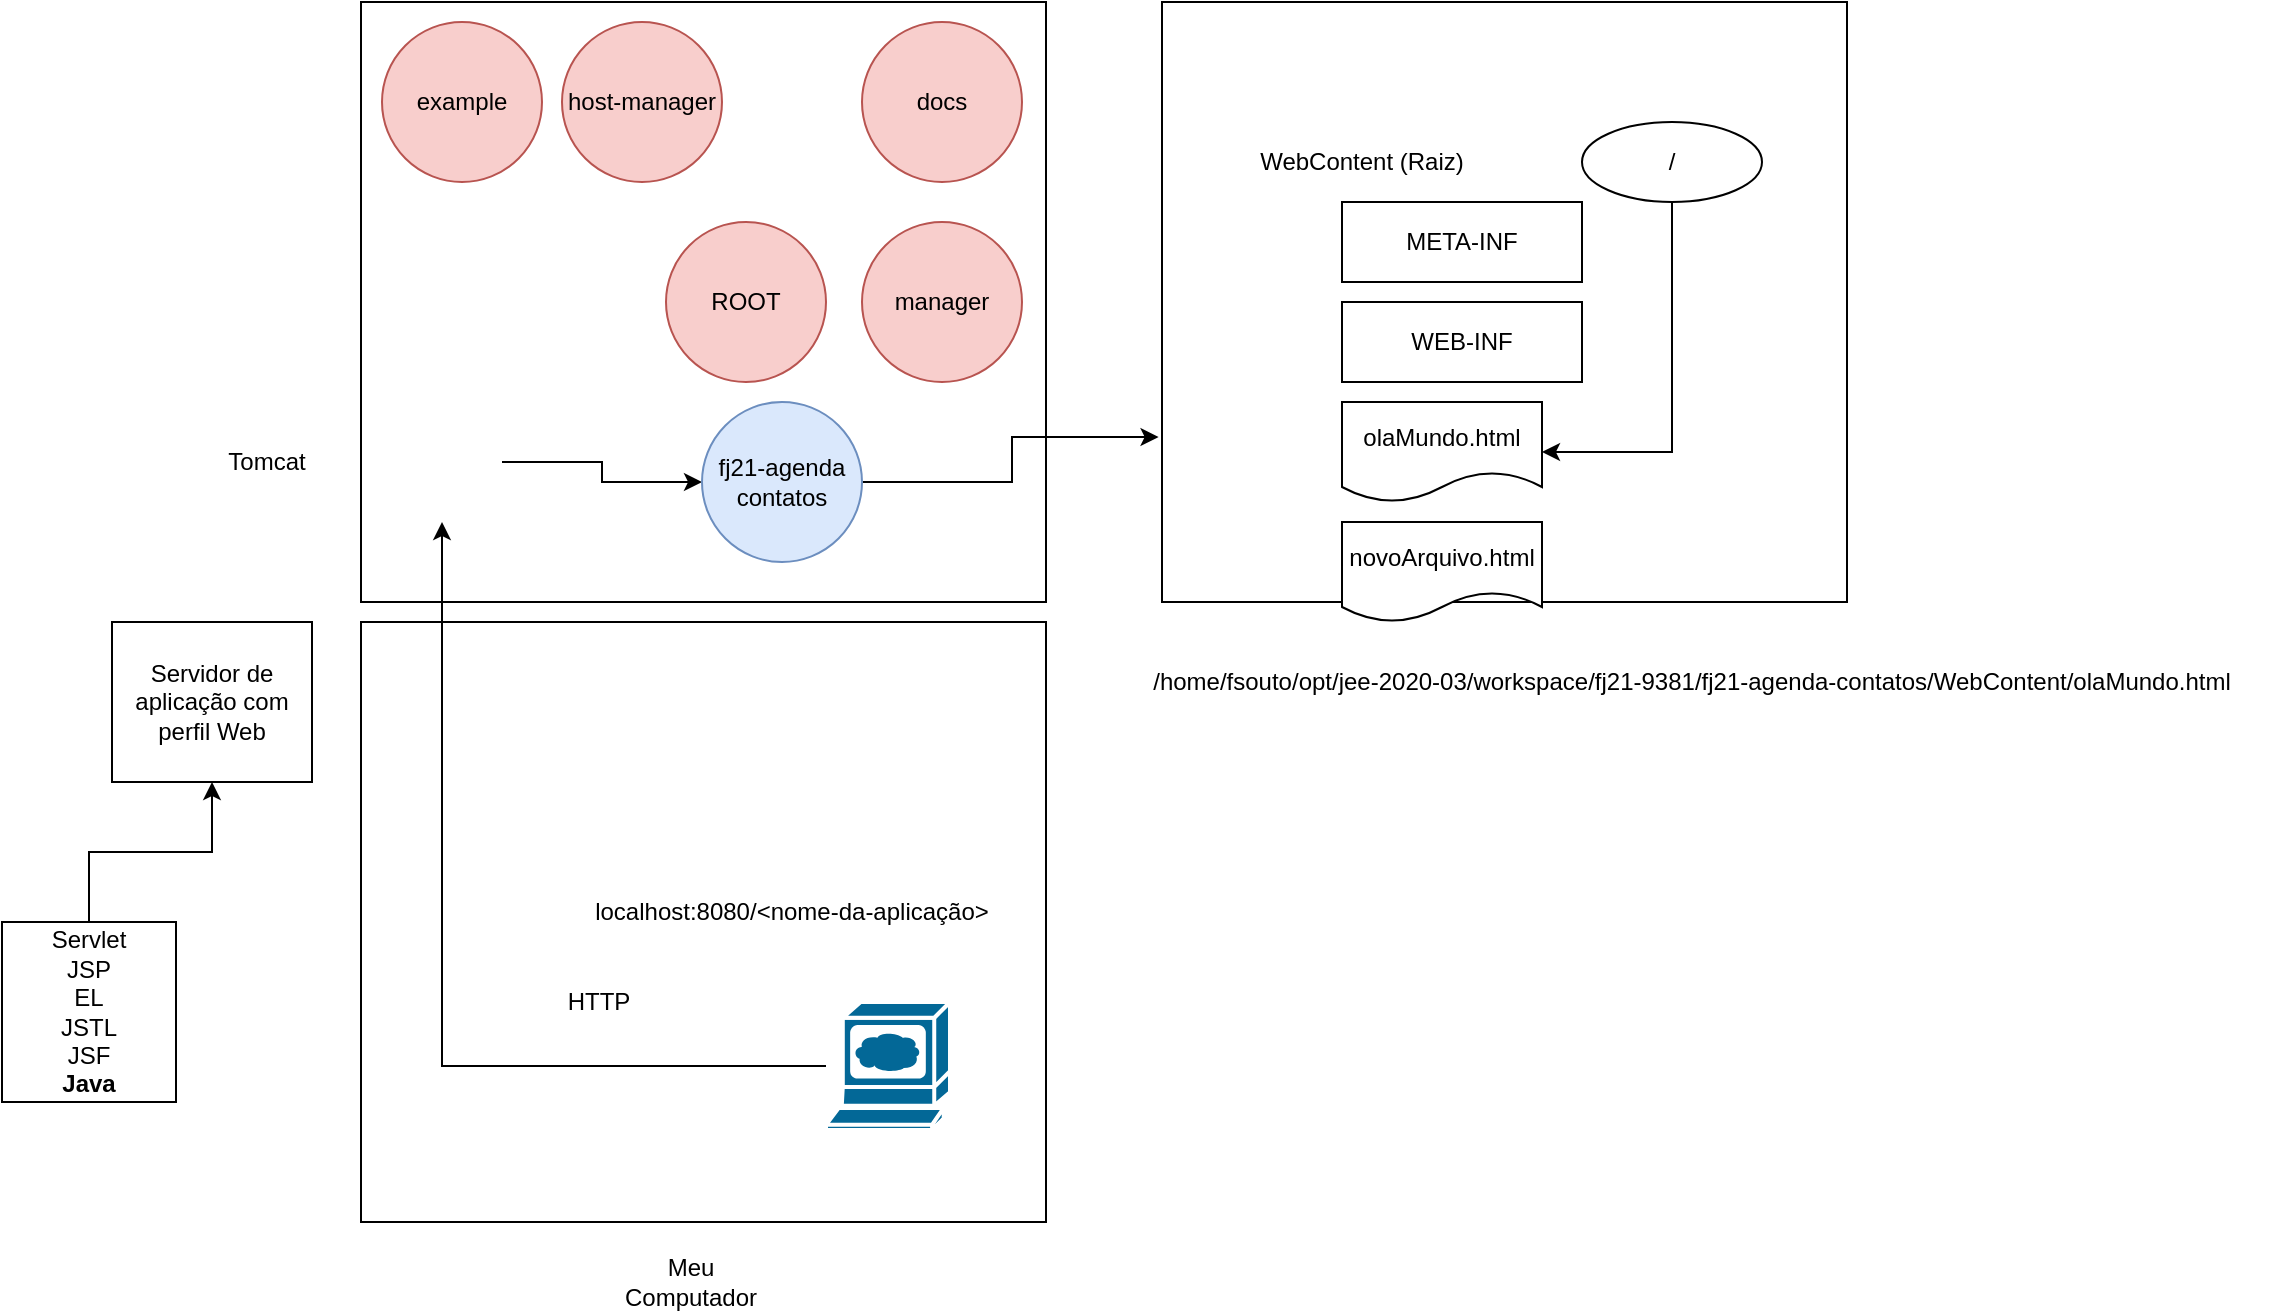 <mxfile version="13.5.4" type="github">
  <diagram id="Zw6PxTqalaBefHckJNW4" name="Página-1">
    <mxGraphModel dx="1019" dy="598" grid="1" gridSize="10" guides="1" tooltips="1" connect="1" arrows="1" fold="1" page="1" pageScale="1" pageWidth="827" pageHeight="1169" math="0" shadow="0">
      <root>
        <mxCell id="0" />
        <mxCell id="1" parent="0" />
        <mxCell id="IC2j4L_bSpXqsj63X4xG-14" value="" style="rounded=0;whiteSpace=wrap;html=1;fillColor=none;" parent="1" vertex="1">
          <mxGeometry x="409.5" y="550" width="342.5" height="300" as="geometry" />
        </mxCell>
        <mxCell id="IC2j4L_bSpXqsj63X4xG-1" value="" style="rounded=0;whiteSpace=wrap;html=1;fillColor=none;" parent="1" vertex="1">
          <mxGeometry x="409.5" y="860" width="342.5" height="300" as="geometry" />
        </mxCell>
        <mxCell id="IC2j4L_bSpXqsj63X4xG-2" value="Servidor de aplicação com perfil Web" style="rounded=0;whiteSpace=wrap;html=1;fillColor=none;" parent="1" vertex="1">
          <mxGeometry x="285" y="860" width="100" height="80" as="geometry" />
        </mxCell>
        <mxCell id="IC2j4L_bSpXqsj63X4xG-3" style="edgeStyle=orthogonalEdgeStyle;rounded=0;orthogonalLoop=1;jettySize=auto;html=1;entryX=0.5;entryY=1;entryDx=0;entryDy=0;strokeWidth=1;" parent="1" source="IC2j4L_bSpXqsj63X4xG-4" target="IC2j4L_bSpXqsj63X4xG-2" edge="1">
          <mxGeometry relative="1" as="geometry" />
        </mxCell>
        <mxCell id="IC2j4L_bSpXqsj63X4xG-4" value="Servlet&lt;br&gt;JSP&lt;br&gt;EL&lt;br&gt;JSTL&lt;br&gt;JSF&lt;br&gt;&lt;b&gt;Java&lt;/b&gt;" style="rounded=0;whiteSpace=wrap;html=1;fillColor=none;" parent="1" vertex="1">
          <mxGeometry x="230" y="1010" width="87" height="90" as="geometry" />
        </mxCell>
        <mxCell id="IC2j4L_bSpXqsj63X4xG-23" style="edgeStyle=orthogonalEdgeStyle;rounded=0;orthogonalLoop=1;jettySize=auto;html=1;" parent="1" source="IC2j4L_bSpXqsj63X4xG-5" target="IC2j4L_bSpXqsj63X4xG-20" edge="1">
          <mxGeometry relative="1" as="geometry" />
        </mxCell>
        <mxCell id="IC2j4L_bSpXqsj63X4xG-5" value="" style="shape=image;html=1;verticalAlign=top;verticalLabelPosition=bottom;labelBackgroundColor=#ffffff;imageAspect=0;aspect=fixed;image=https://cdn4.iconfinder.com/data/icons/free-retina-icon-set/60/Cat_head.png;fillColor=none;" parent="1" vertex="1">
          <mxGeometry x="420" y="750" width="60" height="60" as="geometry" />
        </mxCell>
        <mxCell id="IC2j4L_bSpXqsj63X4xG-7" style="edgeStyle=orthogonalEdgeStyle;rounded=0;orthogonalLoop=1;jettySize=auto;html=1;strokeWidth=1;entryX=0.5;entryY=1;entryDx=0;entryDy=0;" parent="1" source="IC2j4L_bSpXqsj63X4xG-8" target="IC2j4L_bSpXqsj63X4xG-5" edge="1">
          <mxGeometry relative="1" as="geometry">
            <mxPoint x="444.517" y="970" as="targetPoint" />
          </mxGeometry>
        </mxCell>
        <mxCell id="IC2j4L_bSpXqsj63X4xG-8" value="" style="shape=mxgraph.cisco.computers_and_peripherals.web_browser;html=1;dashed=0;fillColor=#036897;strokeColor=#ffffff;strokeWidth=2;verticalLabelPosition=bottom;verticalAlign=top" parent="1" vertex="1">
          <mxGeometry x="642" y="1050" width="62" height="64" as="geometry" />
        </mxCell>
        <mxCell id="IC2j4L_bSpXqsj63X4xG-9" value="HTTP" style="text;html=1;strokeColor=none;fillColor=none;align=center;verticalAlign=middle;whiteSpace=wrap;rounded=0;" parent="1" vertex="1">
          <mxGeometry x="496" y="1040" width="65" height="20" as="geometry" />
        </mxCell>
        <mxCell id="IC2j4L_bSpXqsj63X4xG-11" value="Meu Computador" style="text;html=1;strokeColor=none;fillColor=none;align=center;verticalAlign=middle;whiteSpace=wrap;rounded=0;" parent="1" vertex="1">
          <mxGeometry x="542" y="1180" width="65" height="20" as="geometry" />
        </mxCell>
        <mxCell id="IC2j4L_bSpXqsj63X4xG-13" value="ROOT" style="ellipse;whiteSpace=wrap;html=1;aspect=fixed;fillColor=#f8cecc;strokeColor=#b85450;" parent="1" vertex="1">
          <mxGeometry x="562" y="660" width="80" height="80" as="geometry" />
        </mxCell>
        <mxCell id="IC2j4L_bSpXqsj63X4xG-15" value="Tomcat" style="text;html=1;strokeColor=none;fillColor=none;align=center;verticalAlign=middle;whiteSpace=wrap;rounded=0;" parent="1" vertex="1">
          <mxGeometry x="330" y="770" width="65" height="20" as="geometry" />
        </mxCell>
        <mxCell id="IC2j4L_bSpXqsj63X4xG-16" value="docs" style="ellipse;whiteSpace=wrap;html=1;aspect=fixed;fillColor=#f8cecc;strokeColor=#b85450;" parent="1" vertex="1">
          <mxGeometry x="660" y="560" width="80" height="80" as="geometry" />
        </mxCell>
        <mxCell id="IC2j4L_bSpXqsj63X4xG-17" value="example" style="ellipse;whiteSpace=wrap;html=1;aspect=fixed;fillColor=#f8cecc;strokeColor=#b85450;" parent="1" vertex="1">
          <mxGeometry x="420" y="560" width="80" height="80" as="geometry" />
        </mxCell>
        <mxCell id="IC2j4L_bSpXqsj63X4xG-18" value="host-manager" style="ellipse;whiteSpace=wrap;html=1;aspect=fixed;fillColor=#f8cecc;strokeColor=#b85450;" parent="1" vertex="1">
          <mxGeometry x="510" y="560" width="80" height="80" as="geometry" />
        </mxCell>
        <mxCell id="IC2j4L_bSpXqsj63X4xG-19" value="manager" style="ellipse;whiteSpace=wrap;html=1;aspect=fixed;fillColor=#f8cecc;strokeColor=#b85450;" parent="1" vertex="1">
          <mxGeometry x="660" y="660" width="80" height="80" as="geometry" />
        </mxCell>
        <mxCell id="IC2j4L_bSpXqsj63X4xG-34" style="edgeStyle=orthogonalEdgeStyle;rounded=0;orthogonalLoop=1;jettySize=auto;html=1;entryX=-0.005;entryY=0.725;entryDx=0;entryDy=0;entryPerimeter=0;" parent="1" source="IC2j4L_bSpXqsj63X4xG-20" target="IC2j4L_bSpXqsj63X4xG-24" edge="1">
          <mxGeometry relative="1" as="geometry" />
        </mxCell>
        <mxCell id="IC2j4L_bSpXqsj63X4xG-20" value="fj21-agenda contatos" style="ellipse;whiteSpace=wrap;html=1;aspect=fixed;fillColor=#dae8fc;strokeColor=#6c8ebf;" parent="1" vertex="1">
          <mxGeometry x="580" y="750" width="80" height="80" as="geometry" />
        </mxCell>
        <mxCell id="IC2j4L_bSpXqsj63X4xG-21" value="localhost:8080/&amp;lt;nome-da-aplicação&amp;gt;" style="text;html=1;strokeColor=none;fillColor=none;align=center;verticalAlign=middle;whiteSpace=wrap;rounded=0;" parent="1" vertex="1">
          <mxGeometry x="510" y="990" width="230" height="30" as="geometry" />
        </mxCell>
        <mxCell id="IC2j4L_bSpXqsj63X4xG-24" value="" style="rounded=0;whiteSpace=wrap;html=1;fillColor=none;" parent="1" vertex="1">
          <mxGeometry x="810" y="550" width="342.5" height="300" as="geometry" />
        </mxCell>
        <mxCell id="IC2j4L_bSpXqsj63X4xG-25" value="WebContent (Raiz)" style="text;html=1;strokeColor=none;fillColor=none;align=center;verticalAlign=middle;whiteSpace=wrap;rounded=0;" parent="1" vertex="1">
          <mxGeometry x="840" y="620" width="140" height="20" as="geometry" />
        </mxCell>
        <mxCell id="IC2j4L_bSpXqsj63X4xG-27" value="META-INF" style="rounded=0;whiteSpace=wrap;html=1;" parent="1" vertex="1">
          <mxGeometry x="900" y="650" width="120" height="40" as="geometry" />
        </mxCell>
        <mxCell id="IC2j4L_bSpXqsj63X4xG-28" value="WEB-INF" style="rounded=0;whiteSpace=wrap;html=1;" parent="1" vertex="1">
          <mxGeometry x="900" y="700" width="120" height="40" as="geometry" />
        </mxCell>
        <mxCell id="IC2j4L_bSpXqsj63X4xG-29" value="olaMundo.html" style="shape=document;whiteSpace=wrap;html=1;boundedLbl=1;" parent="1" vertex="1">
          <mxGeometry x="900" y="750" width="100" height="50" as="geometry" />
        </mxCell>
        <mxCell id="IC2j4L_bSpXqsj63X4xG-30" value="/home/fsouto/opt/jee-2020-03/workspace/fj21-9381/fj21-agenda-contatos/WebContent/olaMundo.html" style="text;html=1;strokeColor=none;fillColor=none;align=center;verticalAlign=middle;whiteSpace=wrap;rounded=0;" parent="1" vertex="1">
          <mxGeometry x="780" y="880" width="590" height="20" as="geometry" />
        </mxCell>
        <mxCell id="IC2j4L_bSpXqsj63X4xG-33" style="edgeStyle=orthogonalEdgeStyle;rounded=0;orthogonalLoop=1;jettySize=auto;html=1;entryX=1;entryY=0.5;entryDx=0;entryDy=0;" parent="1" source="IC2j4L_bSpXqsj63X4xG-32" target="IC2j4L_bSpXqsj63X4xG-29" edge="1">
          <mxGeometry relative="1" as="geometry">
            <Array as="points">
              <mxPoint x="1065" y="775" />
            </Array>
          </mxGeometry>
        </mxCell>
        <mxCell id="IC2j4L_bSpXqsj63X4xG-32" value="/" style="ellipse;whiteSpace=wrap;html=1;" parent="1" vertex="1">
          <mxGeometry x="1020" y="610" width="90" height="40" as="geometry" />
        </mxCell>
        <mxCell id="IC2j4L_bSpXqsj63X4xG-35" value="novoArquivo.html" style="shape=document;whiteSpace=wrap;html=1;boundedLbl=1;" parent="1" vertex="1">
          <mxGeometry x="900" y="810" width="100" height="50" as="geometry" />
        </mxCell>
      </root>
    </mxGraphModel>
  </diagram>
</mxfile>
